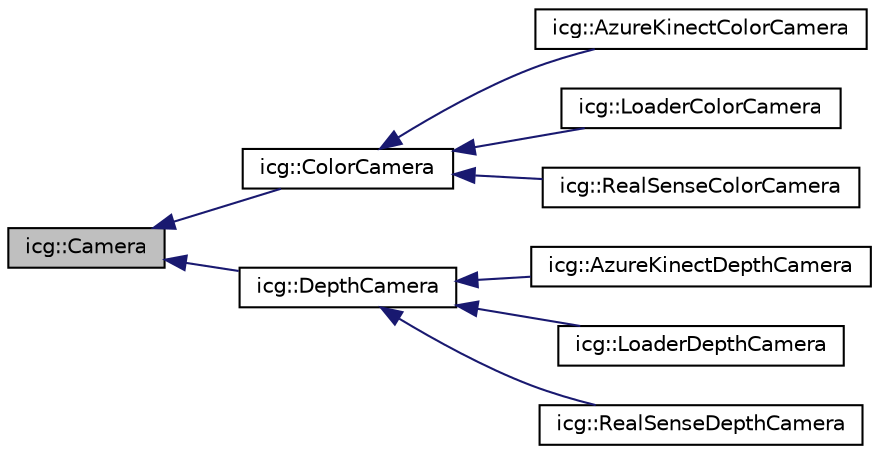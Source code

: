 digraph "icg::Camera"
{
 // LATEX_PDF_SIZE
  edge [fontname="Helvetica",fontsize="10",labelfontname="Helvetica",labelfontsize="10"];
  node [fontname="Helvetica",fontsize="10",shape=record];
  rankdir="LR";
  Node1 [label="icg::Camera",height=0.2,width=0.4,color="black", fillcolor="grey75", style="filled", fontcolor="black",tooltip="Abstract class that provides images to other components and contains intrinsics as well as the pose o..."];
  Node1 -> Node2 [dir="back",color="midnightblue",fontsize="10",style="solid",fontname="Helvetica"];
  Node2 [label="icg::ColorCamera",height=0.2,width=0.4,color="black", fillcolor="white", style="filled",URL="$classicg_1_1ColorCamera.html",tooltip="Abstract Camera class that defines a color camera."];
  Node2 -> Node3 [dir="back",color="midnightblue",fontsize="10",style="solid",fontname="Helvetica"];
  Node3 [label="icg::AzureKinectColorCamera",height=0.2,width=0.4,color="black", fillcolor="white", style="filled",URL="$classicg_1_1AzureKinectColorCamera.html",tooltip="Camera that allows getting color images from an AzureKinect camera."];
  Node2 -> Node4 [dir="back",color="midnightblue",fontsize="10",style="solid",fontname="Helvetica"];
  Node4 [label="icg::LoaderColorCamera",height=0.2,width=0.4,color="black", fillcolor="white", style="filled",URL="$classicg_1_1LoaderColorCamera.html",tooltip="Camera that allows loading color images from a directory."];
  Node2 -> Node5 [dir="back",color="midnightblue",fontsize="10",style="solid",fontname="Helvetica"];
  Node5 [label="icg::RealSenseColorCamera",height=0.2,width=0.4,color="black", fillcolor="white", style="filled",URL="$classicg_1_1RealSenseColorCamera.html",tooltip="Camera that allows getting color images from a RealSense camera."];
  Node1 -> Node6 [dir="back",color="midnightblue",fontsize="10",style="solid",fontname="Helvetica"];
  Node6 [label="icg::DepthCamera",height=0.2,width=0.4,color="black", fillcolor="white", style="filled",URL="$classicg_1_1DepthCamera.html",tooltip="Abstract Camera class that defines a depth camera that, in addition to intrinsics,..."];
  Node6 -> Node7 [dir="back",color="midnightblue",fontsize="10",style="solid",fontname="Helvetica"];
  Node7 [label="icg::AzureKinectDepthCamera",height=0.2,width=0.4,color="black", fillcolor="white", style="filled",URL="$classicg_1_1AzureKinectDepthCamera.html",tooltip="Camera that allows getting color images from an AzureKinect camera."];
  Node6 -> Node8 [dir="back",color="midnightblue",fontsize="10",style="solid",fontname="Helvetica"];
  Node8 [label="icg::LoaderDepthCamera",height=0.2,width=0.4,color="black", fillcolor="white", style="filled",URL="$classicg_1_1LoaderDepthCamera.html",tooltip="Camera that allows loading depth images from a directory."];
  Node6 -> Node9 [dir="back",color="midnightblue",fontsize="10",style="solid",fontname="Helvetica"];
  Node9 [label="icg::RealSenseDepthCamera",height=0.2,width=0.4,color="black", fillcolor="white", style="filled",URL="$classicg_1_1RealSenseDepthCamera.html",tooltip="Camera that allows getting depth images from a RealSense camera."];
}
